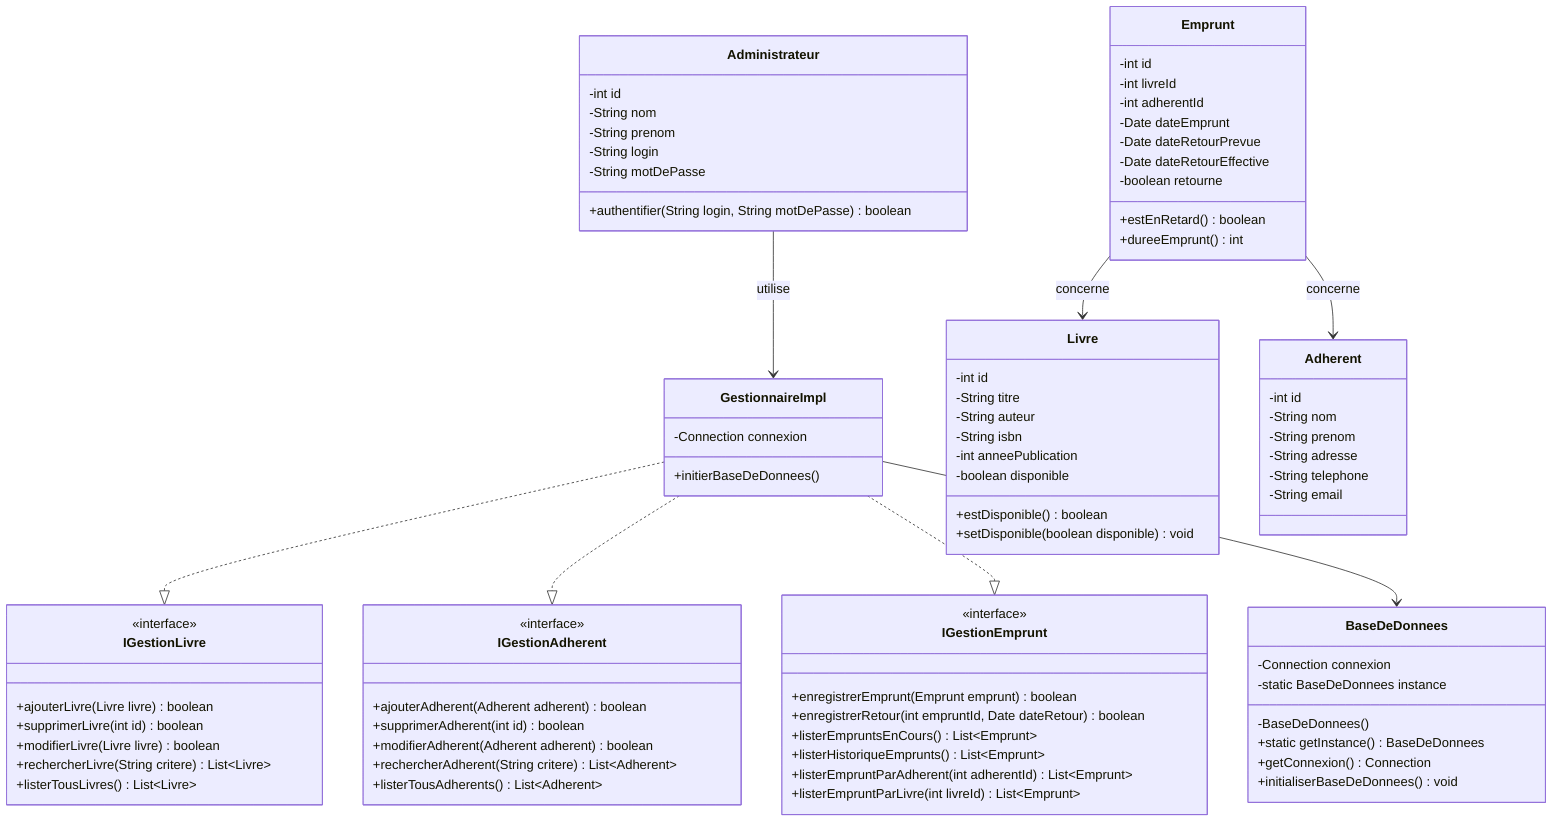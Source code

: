 classDiagram
    %% Interfaces
    class IGestionLivre {
        <<interface>>
        +ajouterLivre(Livre livre) boolean
        +supprimerLivre(int id) boolean
        +modifierLivre(Livre livre) boolean
        +rechercherLivre(String critere) List~Livre~
        +listerTousLivres() List~Livre~
    }
    
    class IGestionAdherent {
        <<interface>>
        +ajouterAdherent(Adherent adherent) boolean
        +supprimerAdherent(int id) boolean
        +modifierAdherent(Adherent adherent) boolean
        +rechercherAdherent(String critere) List~Adherent~
        +listerTousAdherents() List~Adherent~
    }
    
    class IGestionEmprunt {
        <<interface>>
        +enregistrerEmprunt(Emprunt emprunt) boolean
        +enregistrerRetour(int empruntId, Date dateRetour) boolean
        +listerEmpruntsEnCours() List~Emprunt~
        +listerHistoriqueEmprunts() List~Emprunt~
        +listerEmpruntParAdherent(int adherentId) List~Emprunt~
        +listerEmpruntParLivre(int livreId) List~Emprunt~
    }
    
    %% Classes concrètes
    class Administrateur {
        -int id
        -String nom
        -String prenom
        -String login
        -String motDePasse
        +authentifier(String login, String motDePasse) boolean
    }

    class GestionnaireImpl {
        -Connection connexion
        +initierBaseDeDonnees()
    }
    
    class Livre {
        -int id
        -String titre
        -String auteur
        -String isbn
        -int anneePublication
        -boolean disponible
        +estDisponible() boolean
        +setDisponible(boolean disponible) void
    }
    
    class Adherent {
        -int id
        -String nom
        -String prenom
        -String adresse
        -String telephone
        -String email
    }
    
    class Emprunt {
        -int id
        -int livreId
        -int adherentId
        -Date dateEmprunt
        -Date dateRetourPrevue
        -Date dateRetourEffective
        -boolean retourne
        +estEnRetard() boolean
        +dureeEmprunt() int
    }
    
    class BaseDeDonnees {
        -Connection connexion
        -static BaseDeDonnees instance
        -BaseDeDonnees()
        +static getInstance() BaseDeDonnees
        +getConnexion() Connection
        +initialiserBaseDeDonnees() void
    }
    
    %% Relations
    GestionnaireImpl ..|> IGestionLivre
    GestionnaireImpl ..|> IGestionAdherent
    GestionnaireImpl ..|> IGestionEmprunt
    GestionnaireImpl --> BaseDeDonnees
    Administrateur --> GestionnaireImpl : utilise
    Emprunt --> Livre : concerne
    Emprunt --> Adherent : concerne
